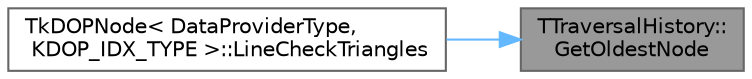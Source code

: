 digraph "TTraversalHistory::GetOldestNode"
{
 // INTERACTIVE_SVG=YES
 // LATEX_PDF_SIZE
  bgcolor="transparent";
  edge [fontname=Helvetica,fontsize=10,labelfontname=Helvetica,labelfontsize=10];
  node [fontname=Helvetica,fontsize=10,shape=box,height=0.2,width=0.4];
  rankdir="RL";
  Node1 [id="Node000001",label="TTraversalHistory::\lGetOldestNode",height=0.2,width=0.4,color="gray40", fillcolor="grey60", style="filled", fontcolor="black",tooltip=" "];
  Node1 -> Node2 [id="edge1_Node000001_Node000002",dir="back",color="steelblue1",style="solid",tooltip=" "];
  Node2 [id="Node000002",label="TkDOPNode\< DataProviderType,\l KDOP_IDX_TYPE \>::LineCheckTriangles",height=0.2,width=0.4,color="grey40", fillcolor="white", style="filled",URL="$da/d46/structTkDOPNode.html#a53c4d43a7f340a93c6d3096b44996e62",tooltip=" "];
}
